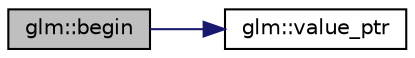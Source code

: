 digraph "glm::begin"
{
 // LATEX_PDF_SIZE
  edge [fontname="Helvetica",fontsize="10",labelfontname="Helvetica",labelfontsize="10"];
  node [fontname="Helvetica",fontsize="10",shape=record];
  rankdir="LR";
  Node1 [label="glm::begin",height=0.2,width=0.4,color="black", fillcolor="grey75", style="filled", fontcolor="black",tooltip=" "];
  Node1 -> Node2 [color="midnightblue",fontsize="10",style="solid",fontname="Helvetica"];
  Node2 [label="glm::value_ptr",height=0.2,width=0.4,color="black", fillcolor="white", style="filled",URL="$group__gtc__type__ptr.html#gaff1ded185911bae3c4a2c2ec295240bf",tooltip=" "];
}
